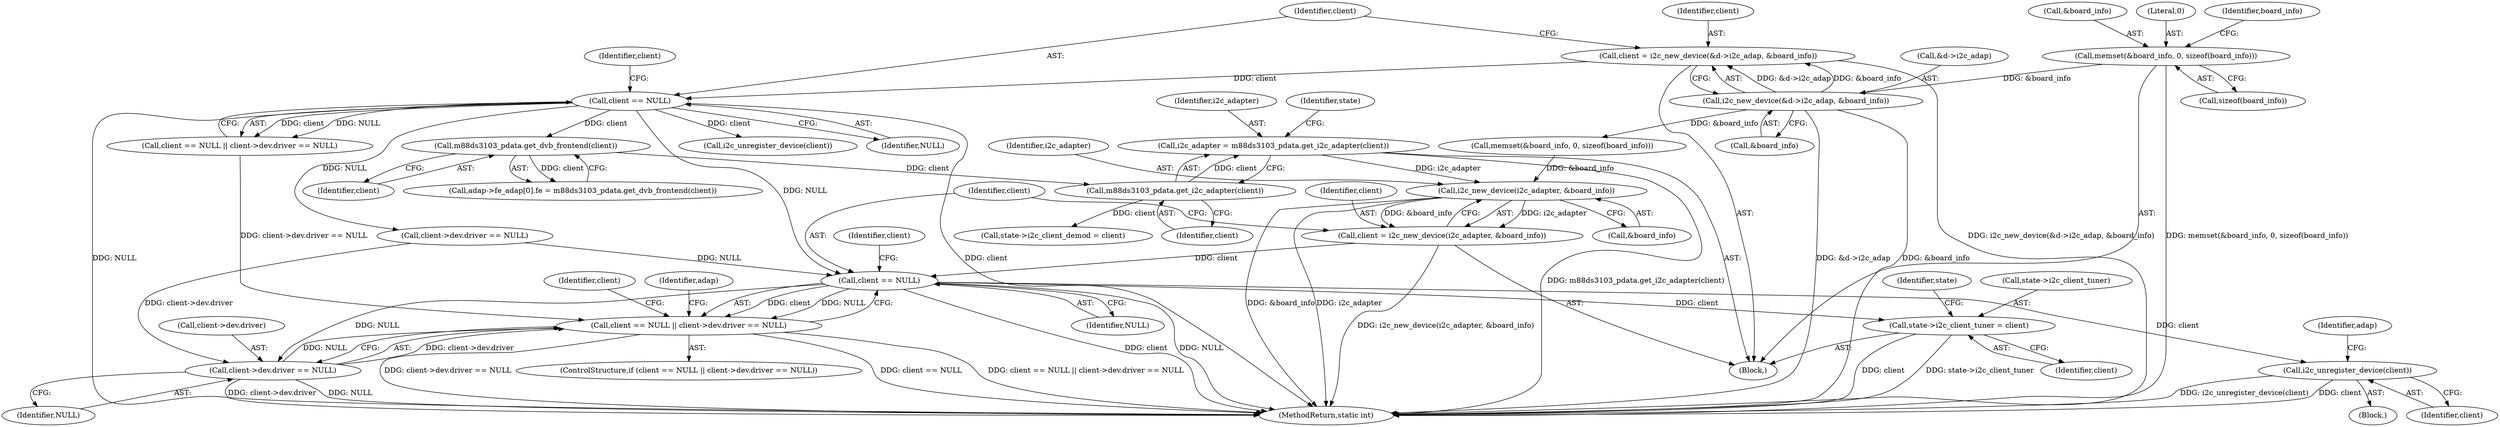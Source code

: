 digraph "0_linux_606142af57dad981b78707234cfbd15f9f7b7125_4@pointer" {
"1000442" [label="(Call,i2c_adapter = m88ds3103_pdata.get_i2c_adapter(client))"];
"1000444" [label="(Call,m88ds3103_pdata.get_i2c_adapter(client))"];
"1000440" [label="(Call,m88ds3103_pdata.get_dvb_frontend(client))"];
"1000403" [label="(Call,client == NULL)"];
"1000392" [label="(Call,client = i2c_new_device(&d->i2c_adap, &board_info))"];
"1000394" [label="(Call,i2c_new_device(&d->i2c_adap, &board_info))"];
"1000367" [label="(Call,memset(&board_info, 0, sizeof(board_info)))"];
"1000489" [label="(Call,i2c_new_device(i2c_adapter, &board_info))"];
"1000487" [label="(Call,client = i2c_new_device(i2c_adapter, &board_info))"];
"1000495" [label="(Call,client == NULL)"];
"1000494" [label="(Call,client == NULL || client->dev.driver == NULL)"];
"1000498" [label="(Call,client->dev.driver == NULL)"];
"1000528" [label="(Call,i2c_unregister_device(client))"];
"1000566" [label="(Call,state->i2c_client_tuner = client)"];
"1000529" [label="(Identifier,client)"];
"1000371" [label="(Call,sizeof(board_info))"];
"1000399" [label="(Call,&board_info)"];
"1000368" [label="(Call,&board_info)"];
"1000448" [label="(Identifier,state)"];
"1000570" [label="(Identifier,client)"];
"1000573" [label="(Identifier,state)"];
"1000443" [label="(Identifier,i2c_adapter)"];
"1000440" [label="(Call,m88ds3103_pdata.get_dvb_frontend(client))"];
"1000501" [label="(Identifier,client)"];
"1000528" [label="(Call,i2c_unregister_device(client))"];
"1000523" [label="(Identifier,client)"];
"1000499" [label="(Call,client->dev.driver)"];
"1000489" [label="(Call,i2c_new_device(i2c_adapter, &board_info))"];
"1000441" [label="(Identifier,client)"];
"1000446" [label="(Call,state->i2c_client_demod = client)"];
"1000402" [label="(Call,client == NULL || client->dev.driver == NULL)"];
"1000496" [label="(Identifier,client)"];
"1000504" [label="(Identifier,NULL)"];
"1000527" [label="(Block,)"];
"1000394" [label="(Call,i2c_new_device(&d->i2c_adap, &board_info))"];
"1000367" [label="(Call,memset(&board_info, 0, sizeof(board_info)))"];
"1000395" [label="(Call,&d->i2c_adap)"];
"1000409" [label="(Identifier,client)"];
"1000491" [label="(Call,&board_info)"];
"1000432" [label="(Call,adap->fe_adap[0].fe = m88ds3103_pdata.get_dvb_frontend(client))"];
"1000488" [label="(Identifier,client)"];
"1000493" [label="(ControlStructure,if (client == NULL || client->dev.driver == NULL))"];
"1000497" [label="(Identifier,NULL)"];
"1000427" [label="(Call,i2c_unregister_device(client))"];
"1000510" [label="(Identifier,adap)"];
"1000406" [label="(Call,client->dev.driver == NULL)"];
"1000444" [label="(Call,m88ds3103_pdata.get_i2c_adapter(client))"];
"1000405" [label="(Identifier,NULL)"];
"1000404" [label="(Identifier,client)"];
"1000442" [label="(Call,i2c_adapter = m88ds3103_pdata.get_i2c_adapter(client))"];
"1000566" [label="(Call,state->i2c_client_tuner = client)"];
"1000494" [label="(Call,client == NULL || client->dev.driver == NULL)"];
"1000462" [label="(Call,memset(&board_info, 0, sizeof(board_info)))"];
"1000534" [label="(Identifier,adap)"];
"1000487" [label="(Call,client = i2c_new_device(i2c_adapter, &board_info))"];
"1000392" [label="(Call,client = i2c_new_device(&d->i2c_adap, &board_info))"];
"1000606" [label="(MethodReturn,static int)"];
"1000370" [label="(Literal,0)"];
"1000498" [label="(Call,client->dev.driver == NULL)"];
"1000495" [label="(Call,client == NULL)"];
"1000106" [label="(Block,)"];
"1000445" [label="(Identifier,client)"];
"1000393" [label="(Identifier,client)"];
"1000567" [label="(Call,state->i2c_client_tuner)"];
"1000375" [label="(Identifier,board_info)"];
"1000490" [label="(Identifier,i2c_adapter)"];
"1000403" [label="(Call,client == NULL)"];
"1000442" -> "1000106"  [label="AST: "];
"1000442" -> "1000444"  [label="CFG: "];
"1000443" -> "1000442"  [label="AST: "];
"1000444" -> "1000442"  [label="AST: "];
"1000448" -> "1000442"  [label="CFG: "];
"1000442" -> "1000606"  [label="DDG: m88ds3103_pdata.get_i2c_adapter(client)"];
"1000444" -> "1000442"  [label="DDG: client"];
"1000442" -> "1000489"  [label="DDG: i2c_adapter"];
"1000444" -> "1000445"  [label="CFG: "];
"1000445" -> "1000444"  [label="AST: "];
"1000440" -> "1000444"  [label="DDG: client"];
"1000444" -> "1000446"  [label="DDG: client"];
"1000440" -> "1000432"  [label="AST: "];
"1000440" -> "1000441"  [label="CFG: "];
"1000441" -> "1000440"  [label="AST: "];
"1000432" -> "1000440"  [label="CFG: "];
"1000440" -> "1000432"  [label="DDG: client"];
"1000403" -> "1000440"  [label="DDG: client"];
"1000403" -> "1000402"  [label="AST: "];
"1000403" -> "1000405"  [label="CFG: "];
"1000404" -> "1000403"  [label="AST: "];
"1000405" -> "1000403"  [label="AST: "];
"1000409" -> "1000403"  [label="CFG: "];
"1000402" -> "1000403"  [label="CFG: "];
"1000403" -> "1000606"  [label="DDG: NULL"];
"1000403" -> "1000606"  [label="DDG: client"];
"1000403" -> "1000402"  [label="DDG: client"];
"1000403" -> "1000402"  [label="DDG: NULL"];
"1000392" -> "1000403"  [label="DDG: client"];
"1000403" -> "1000406"  [label="DDG: NULL"];
"1000403" -> "1000427"  [label="DDG: client"];
"1000403" -> "1000495"  [label="DDG: NULL"];
"1000392" -> "1000106"  [label="AST: "];
"1000392" -> "1000394"  [label="CFG: "];
"1000393" -> "1000392"  [label="AST: "];
"1000394" -> "1000392"  [label="AST: "];
"1000404" -> "1000392"  [label="CFG: "];
"1000392" -> "1000606"  [label="DDG: i2c_new_device(&d->i2c_adap, &board_info)"];
"1000394" -> "1000392"  [label="DDG: &d->i2c_adap"];
"1000394" -> "1000392"  [label="DDG: &board_info"];
"1000394" -> "1000399"  [label="CFG: "];
"1000395" -> "1000394"  [label="AST: "];
"1000399" -> "1000394"  [label="AST: "];
"1000394" -> "1000606"  [label="DDG: &board_info"];
"1000394" -> "1000606"  [label="DDG: &d->i2c_adap"];
"1000367" -> "1000394"  [label="DDG: &board_info"];
"1000394" -> "1000462"  [label="DDG: &board_info"];
"1000367" -> "1000106"  [label="AST: "];
"1000367" -> "1000371"  [label="CFG: "];
"1000368" -> "1000367"  [label="AST: "];
"1000370" -> "1000367"  [label="AST: "];
"1000371" -> "1000367"  [label="AST: "];
"1000375" -> "1000367"  [label="CFG: "];
"1000367" -> "1000606"  [label="DDG: memset(&board_info, 0, sizeof(board_info))"];
"1000489" -> "1000487"  [label="AST: "];
"1000489" -> "1000491"  [label="CFG: "];
"1000490" -> "1000489"  [label="AST: "];
"1000491" -> "1000489"  [label="AST: "];
"1000487" -> "1000489"  [label="CFG: "];
"1000489" -> "1000606"  [label="DDG: &board_info"];
"1000489" -> "1000606"  [label="DDG: i2c_adapter"];
"1000489" -> "1000487"  [label="DDG: i2c_adapter"];
"1000489" -> "1000487"  [label="DDG: &board_info"];
"1000462" -> "1000489"  [label="DDG: &board_info"];
"1000487" -> "1000106"  [label="AST: "];
"1000488" -> "1000487"  [label="AST: "];
"1000496" -> "1000487"  [label="CFG: "];
"1000487" -> "1000606"  [label="DDG: i2c_new_device(i2c_adapter, &board_info)"];
"1000487" -> "1000495"  [label="DDG: client"];
"1000495" -> "1000494"  [label="AST: "];
"1000495" -> "1000497"  [label="CFG: "];
"1000496" -> "1000495"  [label="AST: "];
"1000497" -> "1000495"  [label="AST: "];
"1000501" -> "1000495"  [label="CFG: "];
"1000494" -> "1000495"  [label="CFG: "];
"1000495" -> "1000606"  [label="DDG: client"];
"1000495" -> "1000606"  [label="DDG: NULL"];
"1000495" -> "1000494"  [label="DDG: client"];
"1000495" -> "1000494"  [label="DDG: NULL"];
"1000406" -> "1000495"  [label="DDG: NULL"];
"1000495" -> "1000498"  [label="DDG: NULL"];
"1000495" -> "1000528"  [label="DDG: client"];
"1000495" -> "1000566"  [label="DDG: client"];
"1000494" -> "1000493"  [label="AST: "];
"1000494" -> "1000498"  [label="CFG: "];
"1000498" -> "1000494"  [label="AST: "];
"1000510" -> "1000494"  [label="CFG: "];
"1000523" -> "1000494"  [label="CFG: "];
"1000494" -> "1000606"  [label="DDG: client == NULL || client->dev.driver == NULL"];
"1000494" -> "1000606"  [label="DDG: client->dev.driver == NULL"];
"1000494" -> "1000606"  [label="DDG: client == NULL"];
"1000402" -> "1000494"  [label="DDG: client->dev.driver == NULL"];
"1000498" -> "1000494"  [label="DDG: client->dev.driver"];
"1000498" -> "1000494"  [label="DDG: NULL"];
"1000498" -> "1000504"  [label="CFG: "];
"1000499" -> "1000498"  [label="AST: "];
"1000504" -> "1000498"  [label="AST: "];
"1000498" -> "1000606"  [label="DDG: client->dev.driver"];
"1000498" -> "1000606"  [label="DDG: NULL"];
"1000406" -> "1000498"  [label="DDG: client->dev.driver"];
"1000528" -> "1000527"  [label="AST: "];
"1000528" -> "1000529"  [label="CFG: "];
"1000529" -> "1000528"  [label="AST: "];
"1000534" -> "1000528"  [label="CFG: "];
"1000528" -> "1000606"  [label="DDG: i2c_unregister_device(client)"];
"1000528" -> "1000606"  [label="DDG: client"];
"1000566" -> "1000106"  [label="AST: "];
"1000566" -> "1000570"  [label="CFG: "];
"1000567" -> "1000566"  [label="AST: "];
"1000570" -> "1000566"  [label="AST: "];
"1000573" -> "1000566"  [label="CFG: "];
"1000566" -> "1000606"  [label="DDG: state->i2c_client_tuner"];
"1000566" -> "1000606"  [label="DDG: client"];
}
